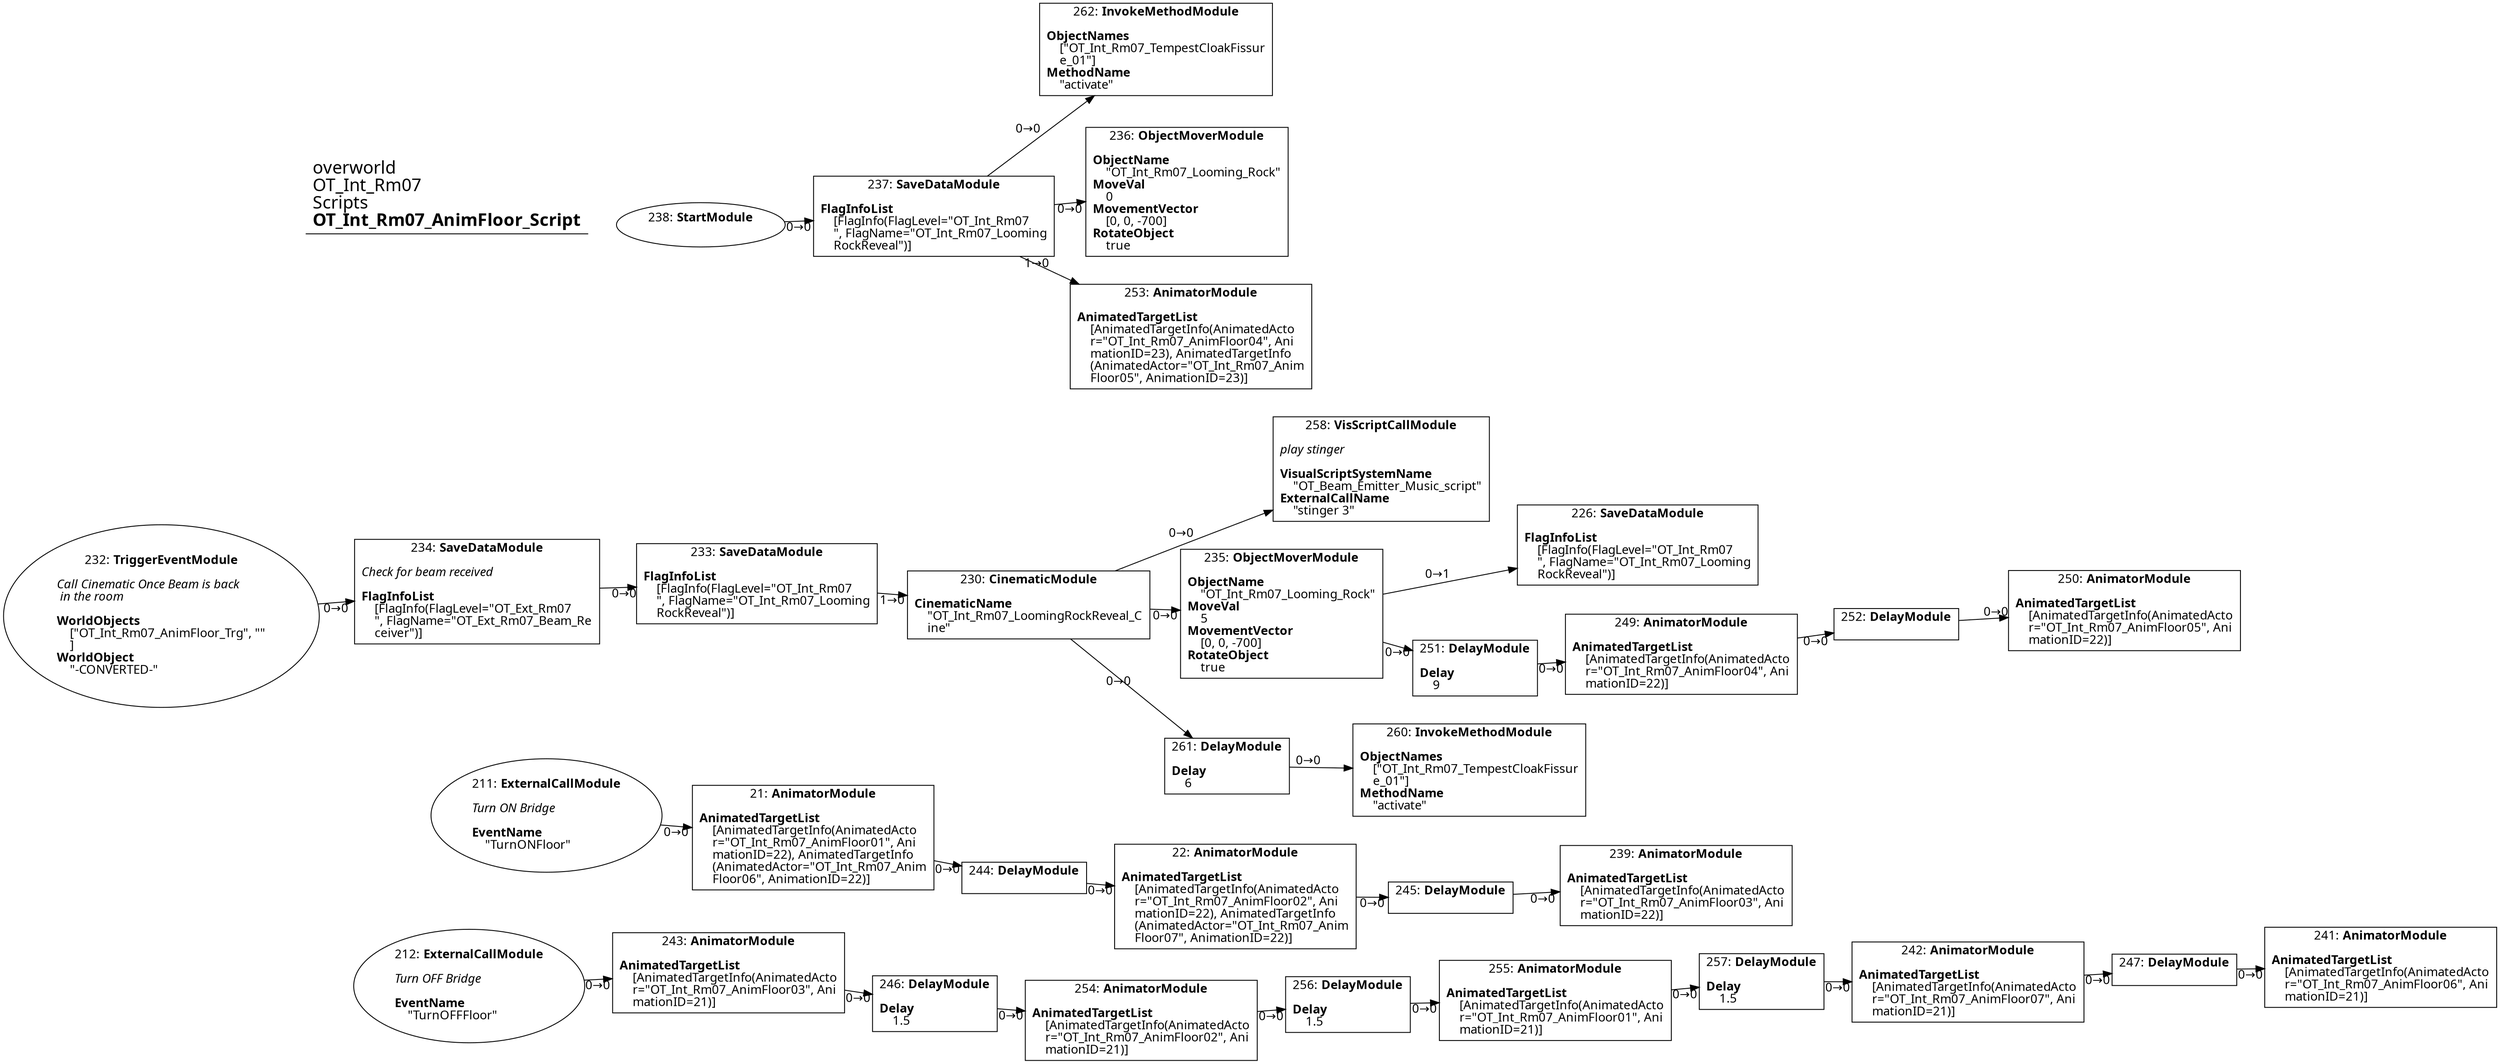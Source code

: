 digraph {
    layout = fdp;
    overlap = prism;
    sep = "+16";
    splines = spline;

    node [ shape = box ];

    graph [ fontname = "Segoe UI" ];
    node [ fontname = "Segoe UI" ];
    edge [ fontname = "Segoe UI" ];

    21 [ label = <21: <b>AnimatorModule</b><br/><br/><b>AnimatedTargetList</b><br align="left"/>    [AnimatedTargetInfo(AnimatedActo<br align="left"/>    r=&quot;OT_Int_Rm07_AnimFloor01&quot;, Ani<br align="left"/>    mationID=22), AnimatedTargetInfo<br align="left"/>    (AnimatedActor=&quot;OT_Int_Rm07_Anim<br align="left"/>    Floor06&quot;, AnimationID=22)]<br align="left"/>> ];
    21 [ pos = "0.48400003,-1.189!" ];
    21 -> 244 [ label = "0→0" ];

    22 [ label = <22: <b>AnimatorModule</b><br/><br/><b>AnimatedTargetList</b><br align="left"/>    [AnimatedTargetInfo(AnimatedActo<br align="left"/>    r=&quot;OT_Int_Rm07_AnimFloor02&quot;, Ani<br align="left"/>    mationID=22), AnimatedTargetInfo<br align="left"/>    (AnimatedActor=&quot;OT_Int_Rm07_Anim<br align="left"/>    Floor07&quot;, AnimationID=22)]<br align="left"/>> ];
    22 [ pos = "0.86300004,-1.189!" ];
    22 -> 245 [ label = "0→0" ];

    211 [ label = <211: <b>ExternalCallModule</b><br/><br/><i>Turn ON Bridge<br align="left"/></i><br align="left"/><b>EventName</b><br align="left"/>    &quot;TurnONFloor&quot;<br align="left"/>> ];
    211 [ shape = oval ]
    211 [ pos = "0.17500001,-1.189!" ];
    211 -> 21 [ label = "0→0" ];

    212 [ label = <212: <b>ExternalCallModule</b><br/><br/><i>Turn OFF Bridge<br align="left"/></i><br align="left"/><b>EventName</b><br align="left"/>    &quot;TurnOFFFloor&quot;<br align="left"/>> ];
    212 [ shape = oval ]
    212 [ pos = "0.18900001,-1.4870001!" ];
    212 -> 243 [ label = "0→0" ];

    226 [ label = <226: <b>SaveDataModule</b><br/><br/><b>FlagInfoList</b><br align="left"/>    [FlagInfo(FlagLevel=&quot;OT_Int_Rm07<br align="left"/>    &quot;, FlagName=&quot;OT_Int_Rm07_Looming<br align="left"/>    RockReveal&quot;)]<br align="left"/>> ];
    226 [ pos = "1.1350001,-0.49100003!" ];

    230 [ label = <230: <b>CinematicModule</b><br/><br/><b>CinematicName</b><br align="left"/>    &quot;OT_Int_Rm07_LoomingRockReveal_C<br align="left"/>    ine&quot;<br align="left"/>> ];
    230 [ pos = "0.53400004,-0.514!" ];
    230 -> 235 [ label = "0→0" ];
    230 -> 258 [ label = "0→0" ];
    230 -> 261 [ label = "0→0" ];

    232 [ label = <232: <b>TriggerEventModule</b><br/><br/><i>Call Cinematic Once Beam is back<br align="left"/> in the room<br align="left"/></i><br align="left"/><b>WorldObjects</b><br align="left"/>    [&quot;OT_Int_Rm07_AnimFloor_Trg&quot;, &quot;&quot;<br align="left"/>    ]<br align="left"/><b>WorldObject</b><br align="left"/>    &quot;-CONVERTED-&quot;<br align="left"/>> ];
    232 [ shape = oval ]
    232 [ pos = "-0.32000002,-0.49100003!" ];
    232 -> 234 [ label = "0→0" ];

    233 [ label = <233: <b>SaveDataModule</b><br/><br/><b>FlagInfoList</b><br align="left"/>    [FlagInfo(FlagLevel=&quot;OT_Int_Rm07<br align="left"/>    &quot;, FlagName=&quot;OT_Int_Rm07_Looming<br align="left"/>    RockReveal&quot;)]<br align="left"/>> ];
    233 [ pos = "0.266,-0.49100003!" ];
    233 -> 230 [ label = "1→0" ];

    234 [ label = <234: <b>SaveDataModule</b><br/><br/><i>Check for beam received<br align="left"/></i><br align="left"/><b>FlagInfoList</b><br align="left"/>    [FlagInfo(FlagLevel=&quot;OT_Ext_Rm07<br align="left"/>    &quot;, FlagName=&quot;OT_Ext_Rm07_Beam_Re<br align="left"/>    ceiver&quot;)]<br align="left"/>> ];
    234 [ pos = "-0.015000001,-0.49100003!" ];
    234 -> 233 [ label = "0→0" ];

    235 [ label = <235: <b>ObjectMoverModule</b><br/><br/><b>ObjectName</b><br align="left"/>    &quot;OT_Int_Rm07_Looming_Rock&quot;<br align="left"/><b>MoveVal</b><br align="left"/>    5<br align="left"/><b>MovementVector</b><br align="left"/>    [0, 0, -700]<br align="left"/><b>RotateObject</b><br align="left"/>    true<br align="left"/>> ];
    235 [ pos = "0.80200005,-0.514!" ];
    235 -> 226 [ label = "0→1" ];
    235 -> 251 [ label = "0→0" ];

    236 [ label = <236: <b>ObjectMoverModule</b><br/><br/><b>ObjectName</b><br align="left"/>    &quot;OT_Int_Rm07_Looming_Rock&quot;<br align="left"/><b>MoveVal</b><br align="left"/>    0<br align="left"/><b>MovementVector</b><br align="left"/>    [0, 0, -700]<br align="left"/><b>RotateObject</b><br align="left"/>    true<br align="left"/>> ];
    236 [ pos = "0.693,-0.098000005!" ];

    237 [ label = <237: <b>SaveDataModule</b><br/><br/><b>FlagInfoList</b><br align="left"/>    [FlagInfo(FlagLevel=&quot;OT_Int_Rm07<br align="left"/>    &quot;, FlagName=&quot;OT_Int_Rm07_Looming<br align="left"/>    RockReveal&quot;)]<br align="left"/>> ];
    237 [ pos = "0.36200002,-0.16600001!" ];
    237 -> 236 [ label = "0→0" ];
    237 -> 253 [ label = "1→0" ];
    237 -> 262 [ label = "0→0" ];

    238 [ label = <238: <b>StartModule</b><br/><br/>> ];
    238 [ shape = oval ]
    238 [ pos = "0.15400001,-0.16600001!" ];
    238 -> 237 [ label = "0→0" ];

    239 [ label = <239: <b>AnimatorModule</b><br/><br/><b>AnimatedTargetList</b><br align="left"/>    [AnimatedTargetInfo(AnimatedActo<br align="left"/>    r=&quot;OT_Int_Rm07_AnimFloor03&quot;, Ani<br align="left"/>    mationID=22)]<br align="left"/>> ];
    239 [ pos = "1.289,-1.189!" ];

    241 [ label = <241: <b>AnimatorModule</b><br/><br/><b>AnimatedTargetList</b><br align="left"/>    [AnimatedTargetInfo(AnimatedActo<br align="left"/>    r=&quot;OT_Int_Rm07_AnimFloor06&quot;, Ani<br align="left"/>    mationID=21)]<br align="left"/>> ];
    241 [ pos = "2.0340002,-1.4870001!" ];

    242 [ label = <242: <b>AnimatorModule</b><br/><br/><b>AnimatedTargetList</b><br align="left"/>    [AnimatedTargetInfo(AnimatedActo<br align="left"/>    r=&quot;OT_Int_Rm07_AnimFloor07&quot;, Ani<br align="left"/>    mationID=21)]<br align="left"/>> ];
    242 [ pos = "1.6520001,-1.4870001!" ];
    242 -> 247 [ label = "0→0" ];

    243 [ label = <243: <b>AnimatorModule</b><br/><br/><b>AnimatedTargetList</b><br align="left"/>    [AnimatedTargetInfo(AnimatedActo<br align="left"/>    r=&quot;OT_Int_Rm07_AnimFloor03&quot;, Ani<br align="left"/>    mationID=21)]<br align="left"/>> ];
    243 [ pos = "0.46400002,-1.4870001!" ];
    243 -> 246 [ label = "0→0" ];

    244 [ label = <244: <b>DelayModule</b><br/><br/>> ];
    244 [ pos = "0.69900006,-1.189!" ];
    244 -> 22 [ label = "0→0" ];

    245 [ label = <245: <b>DelayModule</b><br/><br/>> ];
    245 [ pos = "1.0860001,-1.189!" ];
    245 -> 239 [ label = "0→0" ];

    246 [ label = <246: <b>DelayModule</b><br/><br/><b>Delay</b><br align="left"/>    1.5<br align="left"/>> ];
    246 [ pos = "0.67300004,-1.4870001!" ];
    246 -> 254 [ label = "0→0" ];

    247 [ label = <247: <b>DelayModule</b><br/><br/>> ];
    247 [ pos = "1.868,-1.4870001!" ];
    247 -> 241 [ label = "0→0" ];

    249 [ label = <249: <b>AnimatorModule</b><br/><br/><b>AnimatedTargetList</b><br align="left"/>    [AnimatedTargetInfo(AnimatedActo<br align="left"/>    r=&quot;OT_Int_Rm07_AnimFloor04&quot;, Ani<br align="left"/>    mationID=22)]<br align="left"/>> ];
    249 [ pos = "1.2160001,-0.693!" ];
    249 -> 252 [ label = "0→0" ];

    250 [ label = <250: <b>AnimatorModule</b><br/><br/><b>AnimatedTargetList</b><br align="left"/>    [AnimatedTargetInfo(AnimatedActo<br align="left"/>    r=&quot;OT_Int_Rm07_AnimFloor05&quot;, Ani<br align="left"/>    mationID=22)]<br align="left"/>> ];
    250 [ pos = "1.603,-0.693!" ];

    251 [ label = <251: <b>DelayModule</b><br/><br/><b>Delay</b><br align="left"/>    9<br align="left"/>> ];
    251 [ pos = "1.0400001,-0.693!" ];
    251 -> 249 [ label = "0→0" ];

    252 [ label = <252: <b>DelayModule</b><br/><br/>> ];
    252 [ pos = "1.4230001,-0.693!" ];
    252 -> 250 [ label = "0→0" ];

    253 [ label = <253: <b>AnimatorModule</b><br/><br/><b>AnimatedTargetList</b><br align="left"/>    [AnimatedTargetInfo(AnimatedActo<br align="left"/>    r=&quot;OT_Int_Rm07_AnimFloor04&quot;, Ani<br align="left"/>    mationID=23), AnimatedTargetInfo<br align="left"/>    (AnimatedActor=&quot;OT_Int_Rm07_Anim<br align="left"/>    Floor05&quot;, AnimationID=23)]<br align="left"/>> ];
    253 [ pos = "0.688,-0.277!" ];

    254 [ label = <254: <b>AnimatorModule</b><br/><br/><b>AnimatedTargetList</b><br align="left"/>    [AnimatedTargetInfo(AnimatedActo<br align="left"/>    r=&quot;OT_Int_Rm07_AnimFloor02&quot;, Ani<br align="left"/>    mationID=21)]<br align="left"/>> ];
    254 [ pos = "0.84800005,-1.4870001!" ];
    254 -> 256 [ label = "0→0" ];

    255 [ label = <255: <b>AnimatorModule</b><br/><br/><b>AnimatedTargetList</b><br align="left"/>    [AnimatedTargetInfo(AnimatedActo<br align="left"/>    r=&quot;OT_Int_Rm07_AnimFloor01&quot;, Ani<br align="left"/>    mationID=21)]<br align="left"/>> ];
    255 [ pos = "1.25,-1.4870001!" ];
    255 -> 257 [ label = "0→0" ];

    256 [ label = <256: <b>DelayModule</b><br/><br/><b>Delay</b><br align="left"/>    1.5<br align="left"/>> ];
    256 [ pos = "1.067,-1.4870001!" ];
    256 -> 255 [ label = "0→0" ];

    257 [ label = <257: <b>DelayModule</b><br/><br/><b>Delay</b><br align="left"/>    1.5<br align="left"/>> ];
    257 [ pos = "1.4670001,-1.4870001!" ];
    257 -> 242 [ label = "0→0" ];

    258 [ label = <258: <b>VisScriptCallModule</b><br/><br/><i>play stinger<br align="left"/></i><br align="left"/><b>VisualScriptSystemName</b><br align="left"/>    &quot;OT_Beam_Emitter_Music_script&quot;<br align="left"/><b>ExternalCallName</b><br align="left"/>    &quot;stinger 3&quot;<br align="left"/>> ];
    258 [ pos = "0.836,-0.42100003!" ];

    260 [ label = <260: <b>InvokeMethodModule</b><br/><br/><b>ObjectNames</b><br align="left"/>    [&quot;OT_Int_Rm07_TempestCloakFissur<br align="left"/>    e_01&quot;]<br align="left"/><b>MethodName</b><br align="left"/>    &quot;activate&quot;<br align="left"/>> ];
    260 [ pos = "1.0120001,-0.90200007!" ];

    261 [ label = <261: <b>DelayModule</b><br/><br/><b>Delay</b><br align="left"/>    6<br align="left"/>> ];
    261 [ pos = "0.81600004,-0.90200007!" ];
    261 -> 260 [ label = "0→0" ];

    262 [ label = <262: <b>InvokeMethodModule</b><br/><br/><b>ObjectNames</b><br align="left"/>    [&quot;OT_Int_Rm07_TempestCloakFissur<br align="left"/>    e_01&quot;]<br align="left"/><b>MethodName</b><br align="left"/>    &quot;activate&quot;<br align="left"/>> ];
    262 [ pos = "0.68500006,0.054!" ];

    title [ pos = "-0.321,0.055000003!" ];
    title [ shape = underline ];
    title [ label = <<font point-size="20">overworld<br align="left"/>OT_Int_Rm07<br align="left"/>Scripts<br align="left"/><b>OT_Int_Rm07_AnimFloor_Script</b><br align="left"/></font>> ];
}
